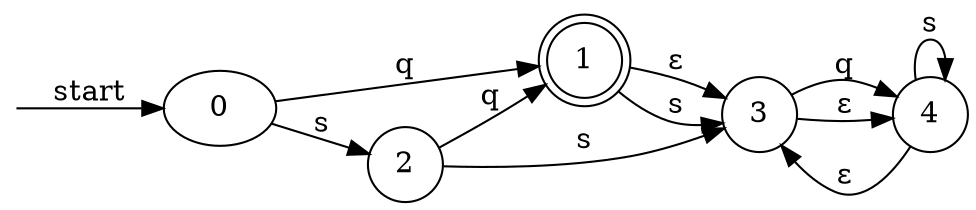 digraph enfa {
    rankdir = LR;
    __start [style = invis, shape = point];
    __start -> "0" [ label = "start" ];
    node [shape = doublecircle]; "1" "0"
    node [shape = circle];
    "2" -> "3" [ label = "s" ];
    "0" -> "2" [ label = "s" ];
    "2" -> "1" [ label = "q" ];
    "1" -> "3" [ label = "&epsilon;" ];
    "4" -> "4" [ label = "s" ];
    "4" -> "3" [ label = "&epsilon;" ];
    "3" -> "4" [ label = "q" ];
    "3" -> "4" [ label = "&epsilon;" ];
    "0" -> "1" [ label = "q" ];
    "1" -> "3" [ label = "s" ];
}
